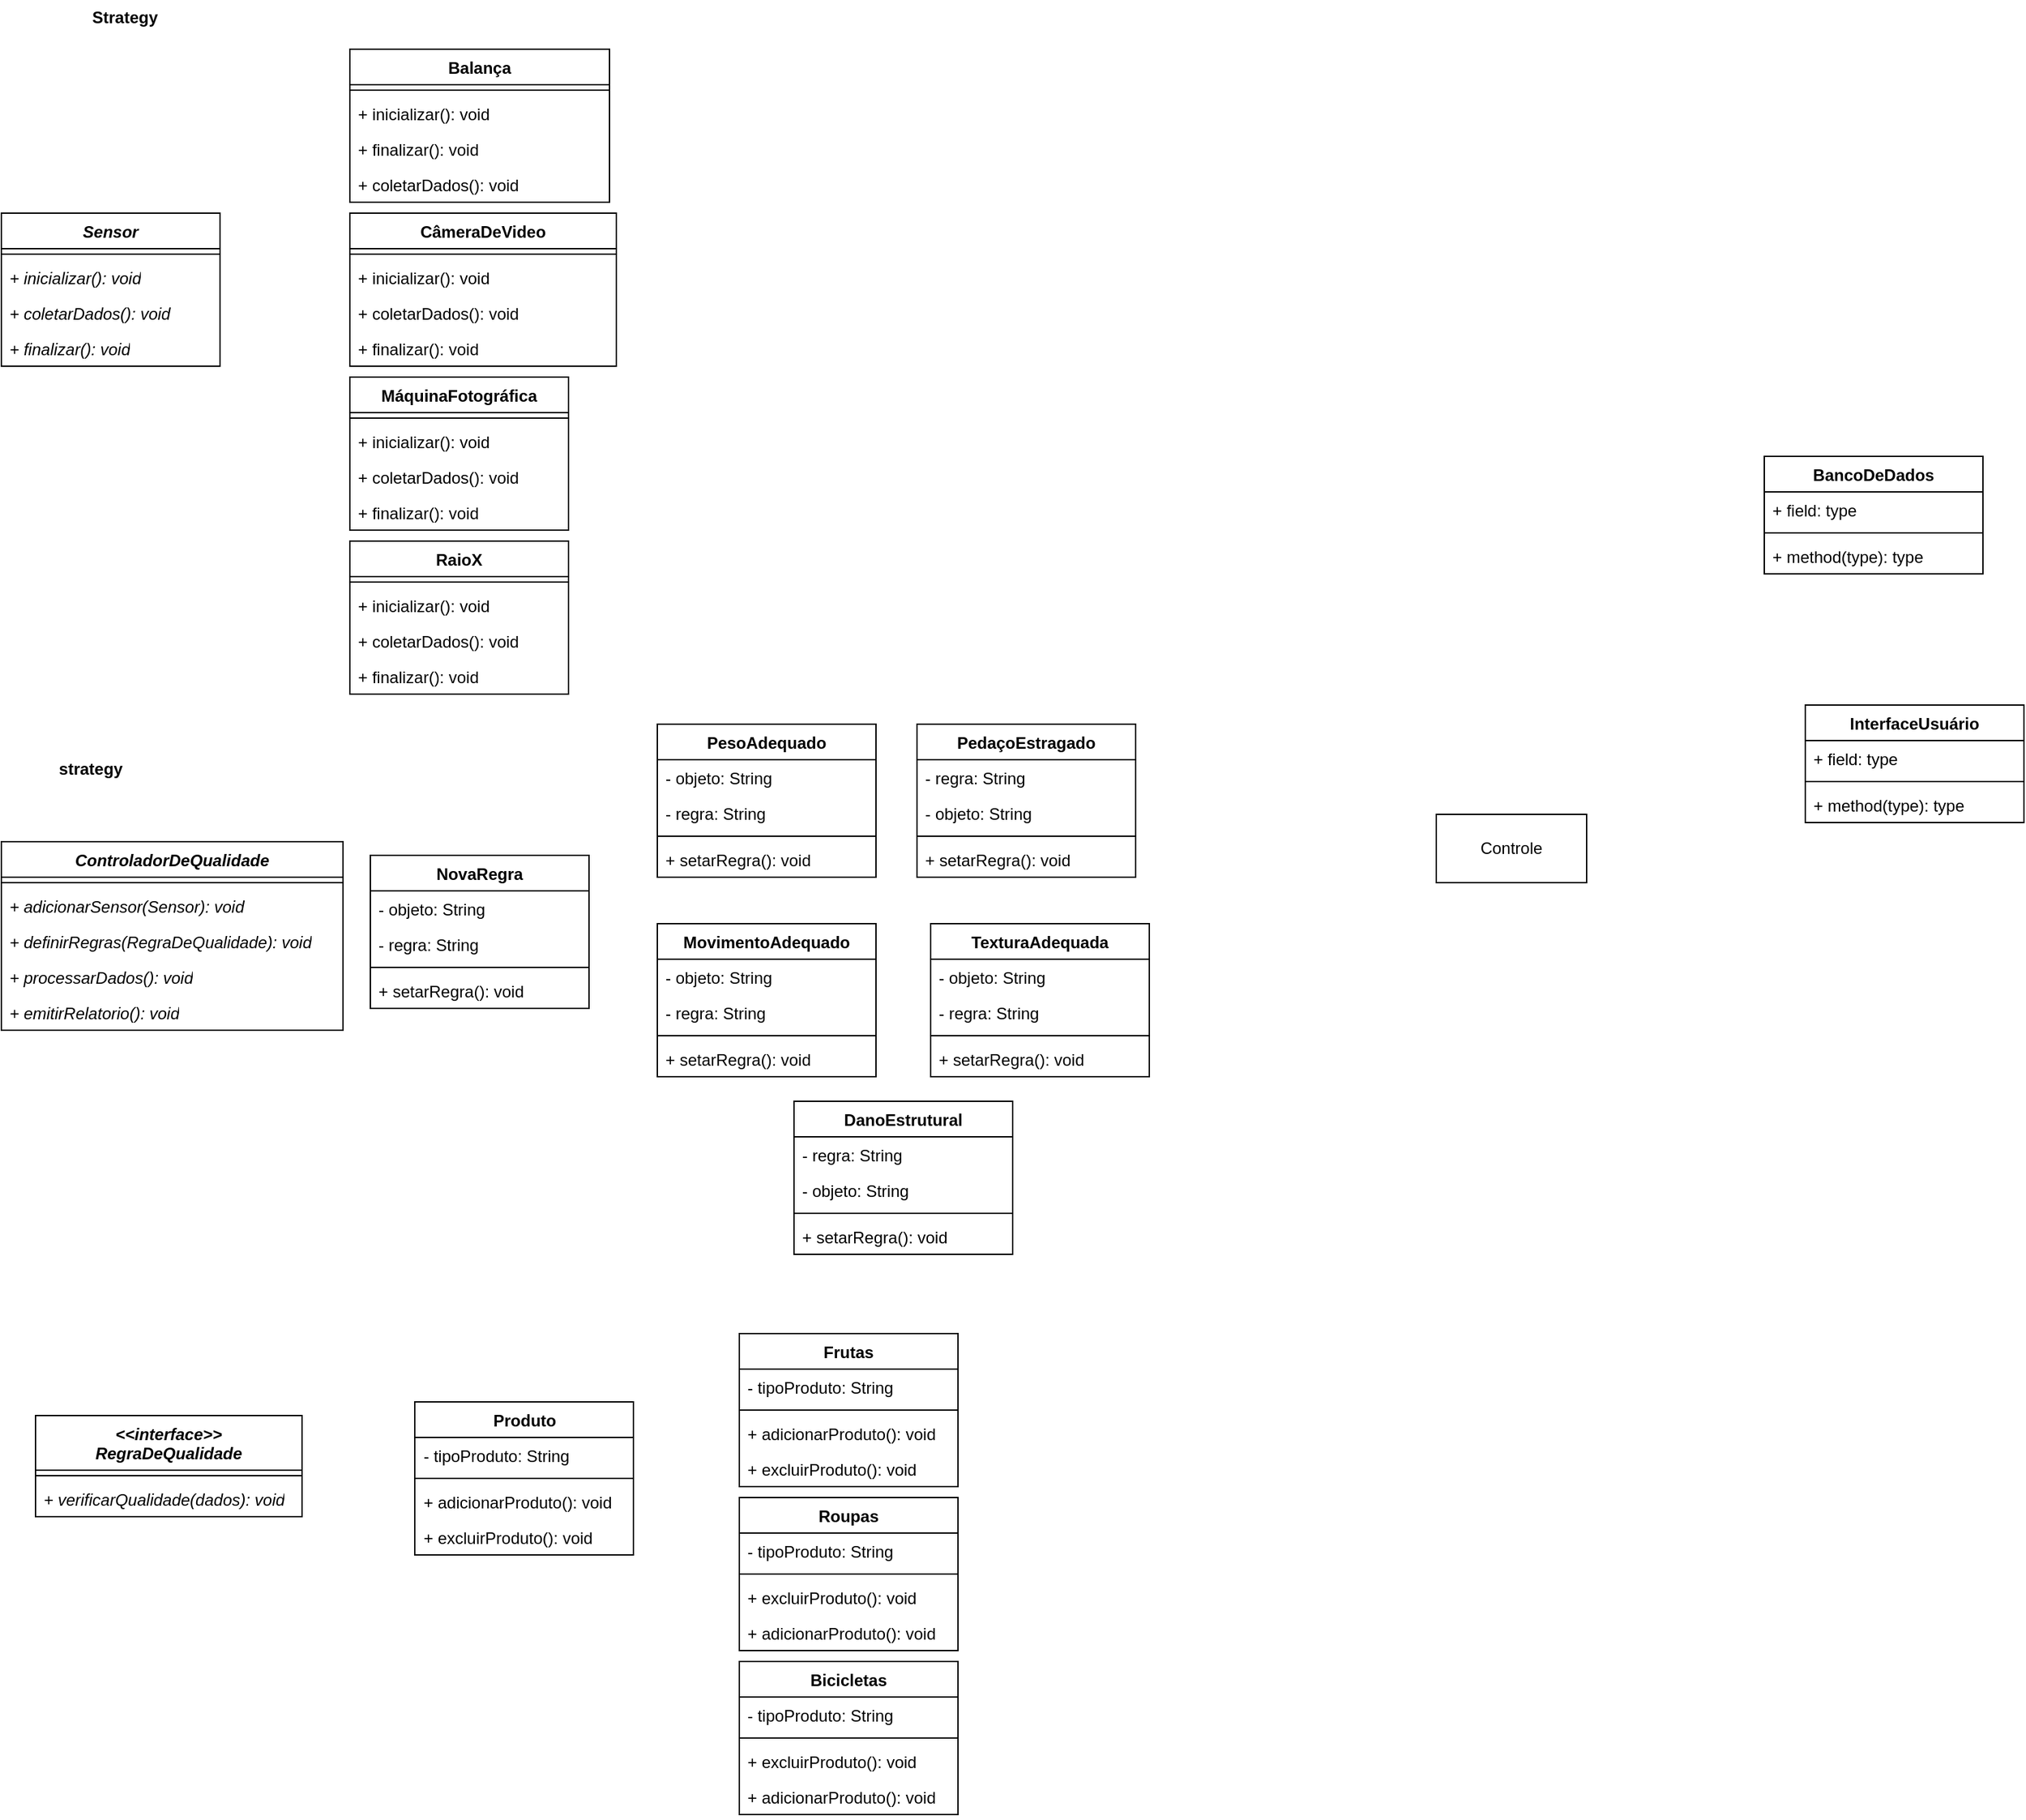 <mxfile version="22.1.9" type="github">
  <diagram name="Page-1" id="GB_4OeYxDUM6NTlbFD8Y">
    <mxGraphModel dx="593" dy="1742" grid="1" gridSize="10" guides="1" tooltips="1" connect="1" arrows="1" fold="1" page="1" pageScale="1" pageWidth="850" pageHeight="1100" math="0" shadow="0">
      <root>
        <mxCell id="0" />
        <mxCell id="1" parent="0" />
        <mxCell id="6We_kyT9qWEWSvFF-9-q-4" value="Balança" style="swimlane;fontStyle=1;align=center;verticalAlign=top;childLayout=stackLayout;horizontal=1;startSize=26;horizontalStack=0;resizeParent=1;resizeParentMax=0;resizeLast=0;collapsible=1;marginBottom=0;whiteSpace=wrap;html=1;" parent="1" vertex="1">
          <mxGeometry x="285" y="10" width="190" height="112" as="geometry" />
        </mxCell>
        <mxCell id="6We_kyT9qWEWSvFF-9-q-6" value="" style="line;strokeWidth=1;fillColor=none;align=left;verticalAlign=middle;spacingTop=-1;spacingLeft=3;spacingRight=3;rotatable=0;labelPosition=right;points=[];portConstraint=eastwest;strokeColor=inherit;" parent="6We_kyT9qWEWSvFF-9-q-4" vertex="1">
          <mxGeometry y="26" width="190" height="8" as="geometry" />
        </mxCell>
        <mxCell id="q4IPxEvm5e1y_BdzbNts-47" value="&lt;span style=&quot;font-style: normal;&quot;&gt;+ inicializar(): void&lt;/span&gt;" style="text;strokeColor=none;fillColor=none;align=left;verticalAlign=top;spacingLeft=4;spacingRight=4;overflow=hidden;rotatable=0;points=[[0,0.5],[1,0.5]];portConstraint=eastwest;whiteSpace=wrap;html=1;fontStyle=2" vertex="1" parent="6We_kyT9qWEWSvFF-9-q-4">
          <mxGeometry y="34" width="190" height="26" as="geometry" />
        </mxCell>
        <mxCell id="q4IPxEvm5e1y_BdzbNts-49" value="&lt;span style=&quot;font-style: normal;&quot;&gt;+ finalizar(): void&lt;/span&gt;" style="text;strokeColor=none;fillColor=none;align=left;verticalAlign=top;spacingLeft=4;spacingRight=4;overflow=hidden;rotatable=0;points=[[0,0.5],[1,0.5]];portConstraint=eastwest;whiteSpace=wrap;html=1;fontStyle=2" vertex="1" parent="6We_kyT9qWEWSvFF-9-q-4">
          <mxGeometry y="60" width="190" height="26" as="geometry" />
        </mxCell>
        <mxCell id="q4IPxEvm5e1y_BdzbNts-48" value="&lt;span style=&quot;font-style: normal;&quot;&gt;+ coletarDados(): void&lt;/span&gt;" style="text;strokeColor=none;fillColor=none;align=left;verticalAlign=top;spacingLeft=4;spacingRight=4;overflow=hidden;rotatable=0;points=[[0,0.5],[1,0.5]];portConstraint=eastwest;whiteSpace=wrap;html=1;fontStyle=2" vertex="1" parent="6We_kyT9qWEWSvFF-9-q-4">
          <mxGeometry y="86" width="190" height="26" as="geometry" />
        </mxCell>
        <mxCell id="6We_kyT9qWEWSvFF-9-q-8" value="CâmeraDeVideo" style="swimlane;fontStyle=1;align=center;verticalAlign=top;childLayout=stackLayout;horizontal=1;startSize=26;horizontalStack=0;resizeParent=1;resizeParentMax=0;resizeLast=0;collapsible=1;marginBottom=0;whiteSpace=wrap;html=1;" parent="1" vertex="1">
          <mxGeometry x="285" y="130" width="195" height="112" as="geometry" />
        </mxCell>
        <mxCell id="6We_kyT9qWEWSvFF-9-q-10" value="" style="line;strokeWidth=1;fillColor=none;align=left;verticalAlign=middle;spacingTop=-1;spacingLeft=3;spacingRight=3;rotatable=0;labelPosition=right;points=[];portConstraint=eastwest;strokeColor=inherit;" parent="6We_kyT9qWEWSvFF-9-q-8" vertex="1">
          <mxGeometry y="26" width="195" height="8" as="geometry" />
        </mxCell>
        <mxCell id="q4IPxEvm5e1y_BdzbNts-50" value="&lt;span style=&quot;font-style: normal;&quot;&gt;+ inicializar(): void&lt;/span&gt;" style="text;strokeColor=none;fillColor=none;align=left;verticalAlign=top;spacingLeft=4;spacingRight=4;overflow=hidden;rotatable=0;points=[[0,0.5],[1,0.5]];portConstraint=eastwest;whiteSpace=wrap;html=1;fontStyle=2" vertex="1" parent="6We_kyT9qWEWSvFF-9-q-8">
          <mxGeometry y="34" width="195" height="26" as="geometry" />
        </mxCell>
        <mxCell id="q4IPxEvm5e1y_BdzbNts-52" value="&lt;span style=&quot;font-style: normal;&quot;&gt;+ coletarDados(): void&lt;/span&gt;" style="text;strokeColor=none;fillColor=none;align=left;verticalAlign=top;spacingLeft=4;spacingRight=4;overflow=hidden;rotatable=0;points=[[0,0.5],[1,0.5]];portConstraint=eastwest;whiteSpace=wrap;html=1;fontStyle=2" vertex="1" parent="6We_kyT9qWEWSvFF-9-q-8">
          <mxGeometry y="60" width="195" height="26" as="geometry" />
        </mxCell>
        <mxCell id="q4IPxEvm5e1y_BdzbNts-51" value="&lt;span style=&quot;font-style: normal;&quot;&gt;+ finalizar(): void&lt;/span&gt;" style="text;strokeColor=none;fillColor=none;align=left;verticalAlign=top;spacingLeft=4;spacingRight=4;overflow=hidden;rotatable=0;points=[[0,0.5],[1,0.5]];portConstraint=eastwest;whiteSpace=wrap;html=1;fontStyle=2" vertex="1" parent="6We_kyT9qWEWSvFF-9-q-8">
          <mxGeometry y="86" width="195" height="26" as="geometry" />
        </mxCell>
        <mxCell id="6We_kyT9qWEWSvFF-9-q-12" value="MáquinaFotográfica" style="swimlane;fontStyle=1;align=center;verticalAlign=top;childLayout=stackLayout;horizontal=1;startSize=26;horizontalStack=0;resizeParent=1;resizeParentMax=0;resizeLast=0;collapsible=1;marginBottom=0;whiteSpace=wrap;html=1;" parent="1" vertex="1">
          <mxGeometry x="285" y="250" width="160" height="112" as="geometry" />
        </mxCell>
        <mxCell id="6We_kyT9qWEWSvFF-9-q-14" value="" style="line;strokeWidth=1;fillColor=none;align=left;verticalAlign=middle;spacingTop=-1;spacingLeft=3;spacingRight=3;rotatable=0;labelPosition=right;points=[];portConstraint=eastwest;strokeColor=inherit;" parent="6We_kyT9qWEWSvFF-9-q-12" vertex="1">
          <mxGeometry y="26" width="160" height="8" as="geometry" />
        </mxCell>
        <mxCell id="q4IPxEvm5e1y_BdzbNts-53" value="&lt;span style=&quot;font-style: normal;&quot;&gt;+ inicializar(): void&lt;/span&gt;" style="text;strokeColor=none;fillColor=none;align=left;verticalAlign=top;spacingLeft=4;spacingRight=4;overflow=hidden;rotatable=0;points=[[0,0.5],[1,0.5]];portConstraint=eastwest;whiteSpace=wrap;html=1;fontStyle=2" vertex="1" parent="6We_kyT9qWEWSvFF-9-q-12">
          <mxGeometry y="34" width="160" height="26" as="geometry" />
        </mxCell>
        <mxCell id="q4IPxEvm5e1y_BdzbNts-55" value="&lt;span style=&quot;font-style: normal;&quot;&gt;+ coletarDados(): void&lt;/span&gt;" style="text;strokeColor=none;fillColor=none;align=left;verticalAlign=top;spacingLeft=4;spacingRight=4;overflow=hidden;rotatable=0;points=[[0,0.5],[1,0.5]];portConstraint=eastwest;whiteSpace=wrap;html=1;fontStyle=2" vertex="1" parent="6We_kyT9qWEWSvFF-9-q-12">
          <mxGeometry y="60" width="160" height="26" as="geometry" />
        </mxCell>
        <mxCell id="q4IPxEvm5e1y_BdzbNts-54" value="&lt;span style=&quot;font-style: normal;&quot;&gt;+ finalizar(): void&lt;/span&gt;" style="text;strokeColor=none;fillColor=none;align=left;verticalAlign=top;spacingLeft=4;spacingRight=4;overflow=hidden;rotatable=0;points=[[0,0.5],[1,0.5]];portConstraint=eastwest;whiteSpace=wrap;html=1;fontStyle=2" vertex="1" parent="6We_kyT9qWEWSvFF-9-q-12">
          <mxGeometry y="86" width="160" height="26" as="geometry" />
        </mxCell>
        <mxCell id="6We_kyT9qWEWSvFF-9-q-16" value="RaioX" style="swimlane;fontStyle=1;align=center;verticalAlign=top;childLayout=stackLayout;horizontal=1;startSize=26;horizontalStack=0;resizeParent=1;resizeParentMax=0;resizeLast=0;collapsible=1;marginBottom=0;whiteSpace=wrap;html=1;" parent="1" vertex="1">
          <mxGeometry x="285" y="370" width="160" height="112" as="geometry" />
        </mxCell>
        <mxCell id="6We_kyT9qWEWSvFF-9-q-18" value="" style="line;strokeWidth=1;fillColor=none;align=left;verticalAlign=middle;spacingTop=-1;spacingLeft=3;spacingRight=3;rotatable=0;labelPosition=right;points=[];portConstraint=eastwest;strokeColor=inherit;" parent="6We_kyT9qWEWSvFF-9-q-16" vertex="1">
          <mxGeometry y="26" width="160" height="8" as="geometry" />
        </mxCell>
        <mxCell id="q4IPxEvm5e1y_BdzbNts-59" value="&lt;span style=&quot;font-style: normal;&quot;&gt;+ inicializar(): void&lt;/span&gt;" style="text;strokeColor=none;fillColor=none;align=left;verticalAlign=top;spacingLeft=4;spacingRight=4;overflow=hidden;rotatable=0;points=[[0,0.5],[1,0.5]];portConstraint=eastwest;whiteSpace=wrap;html=1;fontStyle=2" vertex="1" parent="6We_kyT9qWEWSvFF-9-q-16">
          <mxGeometry y="34" width="160" height="26" as="geometry" />
        </mxCell>
        <mxCell id="q4IPxEvm5e1y_BdzbNts-61" value="&lt;span style=&quot;font-style: normal;&quot;&gt;+ coletarDados(): void&lt;/span&gt;" style="text;strokeColor=none;fillColor=none;align=left;verticalAlign=top;spacingLeft=4;spacingRight=4;overflow=hidden;rotatable=0;points=[[0,0.5],[1,0.5]];portConstraint=eastwest;whiteSpace=wrap;html=1;fontStyle=2" vertex="1" parent="6We_kyT9qWEWSvFF-9-q-16">
          <mxGeometry y="60" width="160" height="26" as="geometry" />
        </mxCell>
        <mxCell id="q4IPxEvm5e1y_BdzbNts-60" value="&lt;span style=&quot;font-style: normal;&quot;&gt;+ finalizar(): void&lt;/span&gt;" style="text;strokeColor=none;fillColor=none;align=left;verticalAlign=top;spacingLeft=4;spacingRight=4;overflow=hidden;rotatable=0;points=[[0,0.5],[1,0.5]];portConstraint=eastwest;whiteSpace=wrap;html=1;fontStyle=2" vertex="1" parent="6We_kyT9qWEWSvFF-9-q-16">
          <mxGeometry y="86" width="160" height="26" as="geometry" />
        </mxCell>
        <mxCell id="6We_kyT9qWEWSvFF-9-q-20" value="Frutas" style="swimlane;fontStyle=1;align=center;verticalAlign=top;childLayout=stackLayout;horizontal=1;startSize=26;horizontalStack=0;resizeParent=1;resizeParentMax=0;resizeLast=0;collapsible=1;marginBottom=0;whiteSpace=wrap;html=1;" parent="1" vertex="1">
          <mxGeometry x="570" y="950" width="160" height="112" as="geometry" />
        </mxCell>
        <mxCell id="q4IPxEvm5e1y_BdzbNts-28" value="- tipoProduto: String" style="text;strokeColor=none;fillColor=none;align=left;verticalAlign=top;spacingLeft=4;spacingRight=4;overflow=hidden;rotatable=0;points=[[0,0.5],[1,0.5]];portConstraint=eastwest;whiteSpace=wrap;html=1;" vertex="1" parent="6We_kyT9qWEWSvFF-9-q-20">
          <mxGeometry y="26" width="160" height="26" as="geometry" />
        </mxCell>
        <mxCell id="6We_kyT9qWEWSvFF-9-q-22" value="" style="line;strokeWidth=1;fillColor=none;align=left;verticalAlign=middle;spacingTop=-1;spacingLeft=3;spacingRight=3;rotatable=0;labelPosition=right;points=[];portConstraint=eastwest;strokeColor=inherit;" parent="6We_kyT9qWEWSvFF-9-q-20" vertex="1">
          <mxGeometry y="52" width="160" height="8" as="geometry" />
        </mxCell>
        <mxCell id="q4IPxEvm5e1y_BdzbNts-31" value="+ adicionarProduto(): void" style="text;strokeColor=none;fillColor=none;align=left;verticalAlign=top;spacingLeft=4;spacingRight=4;overflow=hidden;rotatable=0;points=[[0,0.5],[1,0.5]];portConstraint=eastwest;whiteSpace=wrap;html=1;" vertex="1" parent="6We_kyT9qWEWSvFF-9-q-20">
          <mxGeometry y="60" width="160" height="26" as="geometry" />
        </mxCell>
        <mxCell id="q4IPxEvm5e1y_BdzbNts-32" value="+ excluirProduto(): void" style="text;strokeColor=none;fillColor=none;align=left;verticalAlign=top;spacingLeft=4;spacingRight=4;overflow=hidden;rotatable=0;points=[[0,0.5],[1,0.5]];portConstraint=eastwest;whiteSpace=wrap;html=1;" vertex="1" parent="6We_kyT9qWEWSvFF-9-q-20">
          <mxGeometry y="86" width="160" height="26" as="geometry" />
        </mxCell>
        <mxCell id="6We_kyT9qWEWSvFF-9-q-24" value="Roupas" style="swimlane;fontStyle=1;align=center;verticalAlign=top;childLayout=stackLayout;horizontal=1;startSize=26;horizontalStack=0;resizeParent=1;resizeParentMax=0;resizeLast=0;collapsible=1;marginBottom=0;whiteSpace=wrap;html=1;" parent="1" vertex="1">
          <mxGeometry x="570" y="1070" width="160" height="112" as="geometry" />
        </mxCell>
        <mxCell id="q4IPxEvm5e1y_BdzbNts-29" value="- tipoProduto: String" style="text;strokeColor=none;fillColor=none;align=left;verticalAlign=top;spacingLeft=4;spacingRight=4;overflow=hidden;rotatable=0;points=[[0,0.5],[1,0.5]];portConstraint=eastwest;whiteSpace=wrap;html=1;" vertex="1" parent="6We_kyT9qWEWSvFF-9-q-24">
          <mxGeometry y="26" width="160" height="26" as="geometry" />
        </mxCell>
        <mxCell id="6We_kyT9qWEWSvFF-9-q-26" value="" style="line;strokeWidth=1;fillColor=none;align=left;verticalAlign=middle;spacingTop=-1;spacingLeft=3;spacingRight=3;rotatable=0;labelPosition=right;points=[];portConstraint=eastwest;strokeColor=inherit;" parent="6We_kyT9qWEWSvFF-9-q-24" vertex="1">
          <mxGeometry y="52" width="160" height="8" as="geometry" />
        </mxCell>
        <mxCell id="q4IPxEvm5e1y_BdzbNts-34" value="+ excluirProduto(): void" style="text;strokeColor=none;fillColor=none;align=left;verticalAlign=top;spacingLeft=4;spacingRight=4;overflow=hidden;rotatable=0;points=[[0,0.5],[1,0.5]];portConstraint=eastwest;whiteSpace=wrap;html=1;" vertex="1" parent="6We_kyT9qWEWSvFF-9-q-24">
          <mxGeometry y="60" width="160" height="26" as="geometry" />
        </mxCell>
        <mxCell id="q4IPxEvm5e1y_BdzbNts-33" value="+ adicionarProduto(): void" style="text;strokeColor=none;fillColor=none;align=left;verticalAlign=top;spacingLeft=4;spacingRight=4;overflow=hidden;rotatable=0;points=[[0,0.5],[1,0.5]];portConstraint=eastwest;whiteSpace=wrap;html=1;" vertex="1" parent="6We_kyT9qWEWSvFF-9-q-24">
          <mxGeometry y="86" width="160" height="26" as="geometry" />
        </mxCell>
        <mxCell id="6We_kyT9qWEWSvFF-9-q-28" value="Bicicletas" style="swimlane;fontStyle=1;align=center;verticalAlign=top;childLayout=stackLayout;horizontal=1;startSize=26;horizontalStack=0;resizeParent=1;resizeParentMax=0;resizeLast=0;collapsible=1;marginBottom=0;whiteSpace=wrap;html=1;" parent="1" vertex="1">
          <mxGeometry x="570" y="1190" width="160" height="112" as="geometry" />
        </mxCell>
        <mxCell id="q4IPxEvm5e1y_BdzbNts-30" value="- tipoProduto: String" style="text;strokeColor=none;fillColor=none;align=left;verticalAlign=top;spacingLeft=4;spacingRight=4;overflow=hidden;rotatable=0;points=[[0,0.5],[1,0.5]];portConstraint=eastwest;whiteSpace=wrap;html=1;" vertex="1" parent="6We_kyT9qWEWSvFF-9-q-28">
          <mxGeometry y="26" width="160" height="26" as="geometry" />
        </mxCell>
        <mxCell id="6We_kyT9qWEWSvFF-9-q-30" value="" style="line;strokeWidth=1;fillColor=none;align=left;verticalAlign=middle;spacingTop=-1;spacingLeft=3;spacingRight=3;rotatable=0;labelPosition=right;points=[];portConstraint=eastwest;strokeColor=inherit;" parent="6We_kyT9qWEWSvFF-9-q-28" vertex="1">
          <mxGeometry y="52" width="160" height="8" as="geometry" />
        </mxCell>
        <mxCell id="q4IPxEvm5e1y_BdzbNts-36" value="+ excluirProduto(): void" style="text;strokeColor=none;fillColor=none;align=left;verticalAlign=top;spacingLeft=4;spacingRight=4;overflow=hidden;rotatable=0;points=[[0,0.5],[1,0.5]];portConstraint=eastwest;whiteSpace=wrap;html=1;" vertex="1" parent="6We_kyT9qWEWSvFF-9-q-28">
          <mxGeometry y="60" width="160" height="26" as="geometry" />
        </mxCell>
        <mxCell id="q4IPxEvm5e1y_BdzbNts-35" value="+ adicionarProduto(): void" style="text;strokeColor=none;fillColor=none;align=left;verticalAlign=top;spacingLeft=4;spacingRight=4;overflow=hidden;rotatable=0;points=[[0,0.5],[1,0.5]];portConstraint=eastwest;whiteSpace=wrap;html=1;" vertex="1" parent="6We_kyT9qWEWSvFF-9-q-28">
          <mxGeometry y="86" width="160" height="26" as="geometry" />
        </mxCell>
        <mxCell id="6We_kyT9qWEWSvFF-9-q-32" value="Controle" style="html=1;whiteSpace=wrap;" parent="1" vertex="1">
          <mxGeometry x="1080" y="570" width="110" height="50" as="geometry" />
        </mxCell>
        <mxCell id="6We_kyT9qWEWSvFF-9-q-33" value="PesoAdequado" style="swimlane;fontStyle=1;align=center;verticalAlign=top;childLayout=stackLayout;horizontal=1;startSize=26;horizontalStack=0;resizeParent=1;resizeParentMax=0;resizeLast=0;collapsible=1;marginBottom=0;whiteSpace=wrap;html=1;" parent="1" vertex="1">
          <mxGeometry x="510" y="504" width="160" height="112" as="geometry" />
        </mxCell>
        <mxCell id="q4IPxEvm5e1y_BdzbNts-14" value="- objeto: String" style="text;strokeColor=none;fillColor=none;align=left;verticalAlign=top;spacingLeft=4;spacingRight=4;overflow=hidden;rotatable=0;points=[[0,0.5],[1,0.5]];portConstraint=eastwest;whiteSpace=wrap;html=1;" vertex="1" parent="6We_kyT9qWEWSvFF-9-q-33">
          <mxGeometry y="26" width="160" height="26" as="geometry" />
        </mxCell>
        <mxCell id="q4IPxEvm5e1y_BdzbNts-15" value="- regra: String" style="text;strokeColor=none;fillColor=none;align=left;verticalAlign=top;spacingLeft=4;spacingRight=4;overflow=hidden;rotatable=0;points=[[0,0.5],[1,0.5]];portConstraint=eastwest;whiteSpace=wrap;html=1;" vertex="1" parent="6We_kyT9qWEWSvFF-9-q-33">
          <mxGeometry y="52" width="160" height="26" as="geometry" />
        </mxCell>
        <mxCell id="6We_kyT9qWEWSvFF-9-q-35" value="" style="line;strokeWidth=1;fillColor=none;align=left;verticalAlign=middle;spacingTop=-1;spacingLeft=3;spacingRight=3;rotatable=0;labelPosition=right;points=[];portConstraint=eastwest;strokeColor=inherit;" parent="6We_kyT9qWEWSvFF-9-q-33" vertex="1">
          <mxGeometry y="78" width="160" height="8" as="geometry" />
        </mxCell>
        <mxCell id="6We_kyT9qWEWSvFF-9-q-36" value="+ setarRegra(): void" style="text;strokeColor=none;fillColor=none;align=left;verticalAlign=top;spacingLeft=4;spacingRight=4;overflow=hidden;rotatable=0;points=[[0,0.5],[1,0.5]];portConstraint=eastwest;whiteSpace=wrap;html=1;" parent="6We_kyT9qWEWSvFF-9-q-33" vertex="1">
          <mxGeometry y="86" width="160" height="26" as="geometry" />
        </mxCell>
        <mxCell id="6We_kyT9qWEWSvFF-9-q-37" value="NovaRegra" style="swimlane;fontStyle=1;align=center;verticalAlign=top;childLayout=stackLayout;horizontal=1;startSize=26;horizontalStack=0;resizeParent=1;resizeParentMax=0;resizeLast=0;collapsible=1;marginBottom=0;whiteSpace=wrap;html=1;" parent="1" vertex="1">
          <mxGeometry x="300" y="600" width="160" height="112" as="geometry" />
        </mxCell>
        <mxCell id="6We_kyT9qWEWSvFF-9-q-38" value="- objeto: String" style="text;strokeColor=none;fillColor=none;align=left;verticalAlign=top;spacingLeft=4;spacingRight=4;overflow=hidden;rotatable=0;points=[[0,0.5],[1,0.5]];portConstraint=eastwest;whiteSpace=wrap;html=1;" parent="6We_kyT9qWEWSvFF-9-q-37" vertex="1">
          <mxGeometry y="26" width="160" height="26" as="geometry" />
        </mxCell>
        <mxCell id="q4IPxEvm5e1y_BdzbNts-12" value="- regra: String" style="text;strokeColor=none;fillColor=none;align=left;verticalAlign=top;spacingLeft=4;spacingRight=4;overflow=hidden;rotatable=0;points=[[0,0.5],[1,0.5]];portConstraint=eastwest;whiteSpace=wrap;html=1;" vertex="1" parent="6We_kyT9qWEWSvFF-9-q-37">
          <mxGeometry y="52" width="160" height="26" as="geometry" />
        </mxCell>
        <mxCell id="6We_kyT9qWEWSvFF-9-q-39" value="" style="line;strokeWidth=1;fillColor=none;align=left;verticalAlign=middle;spacingTop=-1;spacingLeft=3;spacingRight=3;rotatable=0;labelPosition=right;points=[];portConstraint=eastwest;strokeColor=inherit;" parent="6We_kyT9qWEWSvFF-9-q-37" vertex="1">
          <mxGeometry y="78" width="160" height="8" as="geometry" />
        </mxCell>
        <mxCell id="6We_kyT9qWEWSvFF-9-q-40" value="+ setarRegra(): void" style="text;strokeColor=none;fillColor=none;align=left;verticalAlign=top;spacingLeft=4;spacingRight=4;overflow=hidden;rotatable=0;points=[[0,0.5],[1,0.5]];portConstraint=eastwest;whiteSpace=wrap;html=1;" parent="6We_kyT9qWEWSvFF-9-q-37" vertex="1">
          <mxGeometry y="86" width="160" height="26" as="geometry" />
        </mxCell>
        <mxCell id="6We_kyT9qWEWSvFF-9-q-41" value="MovimentoAdequado" style="swimlane;fontStyle=1;align=center;verticalAlign=top;childLayout=stackLayout;horizontal=1;startSize=26;horizontalStack=0;resizeParent=1;resizeParentMax=0;resizeLast=0;collapsible=1;marginBottom=0;whiteSpace=wrap;html=1;" parent="1" vertex="1">
          <mxGeometry x="510" y="650" width="160" height="112" as="geometry" />
        </mxCell>
        <mxCell id="q4IPxEvm5e1y_BdzbNts-16" value="- objeto: String" style="text;strokeColor=none;fillColor=none;align=left;verticalAlign=top;spacingLeft=4;spacingRight=4;overflow=hidden;rotatable=0;points=[[0,0.5],[1,0.5]];portConstraint=eastwest;whiteSpace=wrap;html=1;" vertex="1" parent="6We_kyT9qWEWSvFF-9-q-41">
          <mxGeometry y="26" width="160" height="26" as="geometry" />
        </mxCell>
        <mxCell id="q4IPxEvm5e1y_BdzbNts-17" value="- regra: String" style="text;strokeColor=none;fillColor=none;align=left;verticalAlign=top;spacingLeft=4;spacingRight=4;overflow=hidden;rotatable=0;points=[[0,0.5],[1,0.5]];portConstraint=eastwest;whiteSpace=wrap;html=1;" vertex="1" parent="6We_kyT9qWEWSvFF-9-q-41">
          <mxGeometry y="52" width="160" height="26" as="geometry" />
        </mxCell>
        <mxCell id="6We_kyT9qWEWSvFF-9-q-43" value="" style="line;strokeWidth=1;fillColor=none;align=left;verticalAlign=middle;spacingTop=-1;spacingLeft=3;spacingRight=3;rotatable=0;labelPosition=right;points=[];portConstraint=eastwest;strokeColor=inherit;" parent="6We_kyT9qWEWSvFF-9-q-41" vertex="1">
          <mxGeometry y="78" width="160" height="8" as="geometry" />
        </mxCell>
        <mxCell id="q4IPxEvm5e1y_BdzbNts-18" value="+ setarRegra(): void" style="text;strokeColor=none;fillColor=none;align=left;verticalAlign=top;spacingLeft=4;spacingRight=4;overflow=hidden;rotatable=0;points=[[0,0.5],[1,0.5]];portConstraint=eastwest;whiteSpace=wrap;html=1;" vertex="1" parent="6We_kyT9qWEWSvFF-9-q-41">
          <mxGeometry y="86" width="160" height="26" as="geometry" />
        </mxCell>
        <mxCell id="6We_kyT9qWEWSvFF-9-q-45" value="TexturaAdequada" style="swimlane;fontStyle=1;align=center;verticalAlign=top;childLayout=stackLayout;horizontal=1;startSize=26;horizontalStack=0;resizeParent=1;resizeParentMax=0;resizeLast=0;collapsible=1;marginBottom=0;whiteSpace=wrap;html=1;" parent="1" vertex="1">
          <mxGeometry x="710" y="650" width="160" height="112" as="geometry" />
        </mxCell>
        <mxCell id="q4IPxEvm5e1y_BdzbNts-24" value="- objeto: String" style="text;strokeColor=none;fillColor=none;align=left;verticalAlign=top;spacingLeft=4;spacingRight=4;overflow=hidden;rotatable=0;points=[[0,0.5],[1,0.5]];portConstraint=eastwest;whiteSpace=wrap;html=1;" vertex="1" parent="6We_kyT9qWEWSvFF-9-q-45">
          <mxGeometry y="26" width="160" height="26" as="geometry" />
        </mxCell>
        <mxCell id="q4IPxEvm5e1y_BdzbNts-25" value="- regra: String" style="text;strokeColor=none;fillColor=none;align=left;verticalAlign=top;spacingLeft=4;spacingRight=4;overflow=hidden;rotatable=0;points=[[0,0.5],[1,0.5]];portConstraint=eastwest;whiteSpace=wrap;html=1;" vertex="1" parent="6We_kyT9qWEWSvFF-9-q-45">
          <mxGeometry y="52" width="160" height="26" as="geometry" />
        </mxCell>
        <mxCell id="6We_kyT9qWEWSvFF-9-q-47" value="" style="line;strokeWidth=1;fillColor=none;align=left;verticalAlign=middle;spacingTop=-1;spacingLeft=3;spacingRight=3;rotatable=0;labelPosition=right;points=[];portConstraint=eastwest;strokeColor=inherit;" parent="6We_kyT9qWEWSvFF-9-q-45" vertex="1">
          <mxGeometry y="78" width="160" height="8" as="geometry" />
        </mxCell>
        <mxCell id="q4IPxEvm5e1y_BdzbNts-20" value="+ setarRegra(): void" style="text;strokeColor=none;fillColor=none;align=left;verticalAlign=top;spacingLeft=4;spacingRight=4;overflow=hidden;rotatable=0;points=[[0,0.5],[1,0.5]];portConstraint=eastwest;whiteSpace=wrap;html=1;" vertex="1" parent="6We_kyT9qWEWSvFF-9-q-45">
          <mxGeometry y="86" width="160" height="26" as="geometry" />
        </mxCell>
        <mxCell id="6We_kyT9qWEWSvFF-9-q-49" value="PedaçoEstragado" style="swimlane;fontStyle=1;align=center;verticalAlign=top;childLayout=stackLayout;horizontal=1;startSize=26;horizontalStack=0;resizeParent=1;resizeParentMax=0;resizeLast=0;collapsible=1;marginBottom=0;whiteSpace=wrap;html=1;" parent="1" vertex="1">
          <mxGeometry x="700" y="504" width="160" height="112" as="geometry" />
        </mxCell>
        <mxCell id="q4IPxEvm5e1y_BdzbNts-23" value="- regra: String" style="text;strokeColor=none;fillColor=none;align=left;verticalAlign=top;spacingLeft=4;spacingRight=4;overflow=hidden;rotatable=0;points=[[0,0.5],[1,0.5]];portConstraint=eastwest;whiteSpace=wrap;html=1;" vertex="1" parent="6We_kyT9qWEWSvFF-9-q-49">
          <mxGeometry y="26" width="160" height="26" as="geometry" />
        </mxCell>
        <mxCell id="q4IPxEvm5e1y_BdzbNts-22" value="- objeto: String" style="text;strokeColor=none;fillColor=none;align=left;verticalAlign=top;spacingLeft=4;spacingRight=4;overflow=hidden;rotatable=0;points=[[0,0.5],[1,0.5]];portConstraint=eastwest;whiteSpace=wrap;html=1;" vertex="1" parent="6We_kyT9qWEWSvFF-9-q-49">
          <mxGeometry y="52" width="160" height="26" as="geometry" />
        </mxCell>
        <mxCell id="6We_kyT9qWEWSvFF-9-q-51" value="" style="line;strokeWidth=1;fillColor=none;align=left;verticalAlign=middle;spacingTop=-1;spacingLeft=3;spacingRight=3;rotatable=0;labelPosition=right;points=[];portConstraint=eastwest;strokeColor=inherit;" parent="6We_kyT9qWEWSvFF-9-q-49" vertex="1">
          <mxGeometry y="78" width="160" height="8" as="geometry" />
        </mxCell>
        <mxCell id="q4IPxEvm5e1y_BdzbNts-19" value="+ setarRegra(): void" style="text;strokeColor=none;fillColor=none;align=left;verticalAlign=top;spacingLeft=4;spacingRight=4;overflow=hidden;rotatable=0;points=[[0,0.5],[1,0.5]];portConstraint=eastwest;whiteSpace=wrap;html=1;" vertex="1" parent="6We_kyT9qWEWSvFF-9-q-49">
          <mxGeometry y="86" width="160" height="26" as="geometry" />
        </mxCell>
        <mxCell id="6We_kyT9qWEWSvFF-9-q-53" value="DanoEstrutural" style="swimlane;fontStyle=1;align=center;verticalAlign=top;childLayout=stackLayout;horizontal=1;startSize=26;horizontalStack=0;resizeParent=1;resizeParentMax=0;resizeLast=0;collapsible=1;marginBottom=0;whiteSpace=wrap;html=1;" parent="1" vertex="1">
          <mxGeometry x="610" y="780" width="160" height="112" as="geometry" />
        </mxCell>
        <mxCell id="q4IPxEvm5e1y_BdzbNts-27" value="- regra: String" style="text;strokeColor=none;fillColor=none;align=left;verticalAlign=top;spacingLeft=4;spacingRight=4;overflow=hidden;rotatable=0;points=[[0,0.5],[1,0.5]];portConstraint=eastwest;whiteSpace=wrap;html=1;" vertex="1" parent="6We_kyT9qWEWSvFF-9-q-53">
          <mxGeometry y="26" width="160" height="26" as="geometry" />
        </mxCell>
        <mxCell id="q4IPxEvm5e1y_BdzbNts-26" value="- objeto: String" style="text;strokeColor=none;fillColor=none;align=left;verticalAlign=top;spacingLeft=4;spacingRight=4;overflow=hidden;rotatable=0;points=[[0,0.5],[1,0.5]];portConstraint=eastwest;whiteSpace=wrap;html=1;" vertex="1" parent="6We_kyT9qWEWSvFF-9-q-53">
          <mxGeometry y="52" width="160" height="26" as="geometry" />
        </mxCell>
        <mxCell id="6We_kyT9qWEWSvFF-9-q-55" value="" style="line;strokeWidth=1;fillColor=none;align=left;verticalAlign=middle;spacingTop=-1;spacingLeft=3;spacingRight=3;rotatable=0;labelPosition=right;points=[];portConstraint=eastwest;strokeColor=inherit;" parent="6We_kyT9qWEWSvFF-9-q-53" vertex="1">
          <mxGeometry y="78" width="160" height="8" as="geometry" />
        </mxCell>
        <mxCell id="q4IPxEvm5e1y_BdzbNts-21" value="+ setarRegra(): void" style="text;strokeColor=none;fillColor=none;align=left;verticalAlign=top;spacingLeft=4;spacingRight=4;overflow=hidden;rotatable=0;points=[[0,0.5],[1,0.5]];portConstraint=eastwest;whiteSpace=wrap;html=1;" vertex="1" parent="6We_kyT9qWEWSvFF-9-q-53">
          <mxGeometry y="86" width="160" height="26" as="geometry" />
        </mxCell>
        <mxCell id="6We_kyT9qWEWSvFF-9-q-57" value="strategy" style="text;align=center;fontStyle=1;verticalAlign=middle;spacingLeft=3;spacingRight=3;strokeColor=none;rotatable=0;points=[[0,0.5],[1,0.5]];portConstraint=eastwest;html=1;" parent="1" vertex="1">
          <mxGeometry x="55" y="524" width="80" height="26" as="geometry" />
        </mxCell>
        <mxCell id="6We_kyT9qWEWSvFF-9-q-58" value="Strategy" style="text;align=center;fontStyle=1;verticalAlign=middle;spacingLeft=3;spacingRight=3;strokeColor=none;rotatable=0;points=[[0,0.5],[1,0.5]];portConstraint=eastwest;html=1;" parent="1" vertex="1">
          <mxGeometry x="80" y="-26" width="80" height="26" as="geometry" />
        </mxCell>
        <mxCell id="q4IPxEvm5e1y_BdzbNts-1" value="Produto" style="swimlane;fontStyle=1;align=center;verticalAlign=top;childLayout=stackLayout;horizontal=1;startSize=26;horizontalStack=0;resizeParent=1;resizeParentMax=0;resizeLast=0;collapsible=1;marginBottom=0;whiteSpace=wrap;html=1;" vertex="1" parent="1">
          <mxGeometry x="332.5" y="1000" width="160" height="112" as="geometry" />
        </mxCell>
        <mxCell id="q4IPxEvm5e1y_BdzbNts-2" value="- tipoProduto: String" style="text;strokeColor=none;fillColor=none;align=left;verticalAlign=top;spacingLeft=4;spacingRight=4;overflow=hidden;rotatable=0;points=[[0,0.5],[1,0.5]];portConstraint=eastwest;whiteSpace=wrap;html=1;" vertex="1" parent="q4IPxEvm5e1y_BdzbNts-1">
          <mxGeometry y="26" width="160" height="26" as="geometry" />
        </mxCell>
        <mxCell id="q4IPxEvm5e1y_BdzbNts-3" value="" style="line;strokeWidth=1;fillColor=none;align=left;verticalAlign=middle;spacingTop=-1;spacingLeft=3;spacingRight=3;rotatable=0;labelPosition=right;points=[];portConstraint=eastwest;strokeColor=inherit;" vertex="1" parent="q4IPxEvm5e1y_BdzbNts-1">
          <mxGeometry y="52" width="160" height="8" as="geometry" />
        </mxCell>
        <mxCell id="q4IPxEvm5e1y_BdzbNts-13" value="+ adicionarProduto(): void" style="text;strokeColor=none;fillColor=none;align=left;verticalAlign=top;spacingLeft=4;spacingRight=4;overflow=hidden;rotatable=0;points=[[0,0.5],[1,0.5]];portConstraint=eastwest;whiteSpace=wrap;html=1;" vertex="1" parent="q4IPxEvm5e1y_BdzbNts-1">
          <mxGeometry y="60" width="160" height="26" as="geometry" />
        </mxCell>
        <mxCell id="q4IPxEvm5e1y_BdzbNts-4" value="+ excluirProduto(): void" style="text;strokeColor=none;fillColor=none;align=left;verticalAlign=top;spacingLeft=4;spacingRight=4;overflow=hidden;rotatable=0;points=[[0,0.5],[1,0.5]];portConstraint=eastwest;whiteSpace=wrap;html=1;" vertex="1" parent="q4IPxEvm5e1y_BdzbNts-1">
          <mxGeometry y="86" width="160" height="26" as="geometry" />
        </mxCell>
        <mxCell id="q4IPxEvm5e1y_BdzbNts-5" value="BancoDeDados" style="swimlane;fontStyle=1;align=center;verticalAlign=top;childLayout=stackLayout;horizontal=1;startSize=26;horizontalStack=0;resizeParent=1;resizeParentMax=0;resizeLast=0;collapsible=1;marginBottom=0;whiteSpace=wrap;html=1;" vertex="1" parent="1">
          <mxGeometry x="1320" y="308" width="160" height="86" as="geometry" />
        </mxCell>
        <mxCell id="q4IPxEvm5e1y_BdzbNts-6" value="+ field: type" style="text;strokeColor=none;fillColor=none;align=left;verticalAlign=top;spacingLeft=4;spacingRight=4;overflow=hidden;rotatable=0;points=[[0,0.5],[1,0.5]];portConstraint=eastwest;whiteSpace=wrap;html=1;" vertex="1" parent="q4IPxEvm5e1y_BdzbNts-5">
          <mxGeometry y="26" width="160" height="26" as="geometry" />
        </mxCell>
        <mxCell id="q4IPxEvm5e1y_BdzbNts-7" value="" style="line;strokeWidth=1;fillColor=none;align=left;verticalAlign=middle;spacingTop=-1;spacingLeft=3;spacingRight=3;rotatable=0;labelPosition=right;points=[];portConstraint=eastwest;strokeColor=inherit;" vertex="1" parent="q4IPxEvm5e1y_BdzbNts-5">
          <mxGeometry y="52" width="160" height="8" as="geometry" />
        </mxCell>
        <mxCell id="q4IPxEvm5e1y_BdzbNts-8" value="+ method(type): type" style="text;strokeColor=none;fillColor=none;align=left;verticalAlign=top;spacingLeft=4;spacingRight=4;overflow=hidden;rotatable=0;points=[[0,0.5],[1,0.5]];portConstraint=eastwest;whiteSpace=wrap;html=1;" vertex="1" parent="q4IPxEvm5e1y_BdzbNts-5">
          <mxGeometry y="60" width="160" height="26" as="geometry" />
        </mxCell>
        <mxCell id="q4IPxEvm5e1y_BdzbNts-37" value="InterfaceUsuário" style="swimlane;fontStyle=1;align=center;verticalAlign=top;childLayout=stackLayout;horizontal=1;startSize=26;horizontalStack=0;resizeParent=1;resizeParentMax=0;resizeLast=0;collapsible=1;marginBottom=0;whiteSpace=wrap;html=1;" vertex="1" parent="1">
          <mxGeometry x="1350" y="490" width="160" height="86" as="geometry" />
        </mxCell>
        <mxCell id="q4IPxEvm5e1y_BdzbNts-38" value="+ field: type" style="text;strokeColor=none;fillColor=none;align=left;verticalAlign=top;spacingLeft=4;spacingRight=4;overflow=hidden;rotatable=0;points=[[0,0.5],[1,0.5]];portConstraint=eastwest;whiteSpace=wrap;html=1;" vertex="1" parent="q4IPxEvm5e1y_BdzbNts-37">
          <mxGeometry y="26" width="160" height="26" as="geometry" />
        </mxCell>
        <mxCell id="q4IPxEvm5e1y_BdzbNts-39" value="" style="line;strokeWidth=1;fillColor=none;align=left;verticalAlign=middle;spacingTop=-1;spacingLeft=3;spacingRight=3;rotatable=0;labelPosition=right;points=[];portConstraint=eastwest;strokeColor=inherit;" vertex="1" parent="q4IPxEvm5e1y_BdzbNts-37">
          <mxGeometry y="52" width="160" height="8" as="geometry" />
        </mxCell>
        <mxCell id="q4IPxEvm5e1y_BdzbNts-40" value="+ method(type): type" style="text;strokeColor=none;fillColor=none;align=left;verticalAlign=top;spacingLeft=4;spacingRight=4;overflow=hidden;rotatable=0;points=[[0,0.5],[1,0.5]];portConstraint=eastwest;whiteSpace=wrap;html=1;" vertex="1" parent="q4IPxEvm5e1y_BdzbNts-37">
          <mxGeometry y="60" width="160" height="26" as="geometry" />
        </mxCell>
        <mxCell id="q4IPxEvm5e1y_BdzbNts-41" value="&lt;i&gt;Sensor&lt;/i&gt;" style="swimlane;fontStyle=1;align=center;verticalAlign=top;childLayout=stackLayout;horizontal=1;startSize=26;horizontalStack=0;resizeParent=1;resizeParentMax=0;resizeLast=0;collapsible=1;marginBottom=0;whiteSpace=wrap;html=1;" vertex="1" parent="1">
          <mxGeometry x="30" y="130" width="160" height="112" as="geometry" />
        </mxCell>
        <mxCell id="q4IPxEvm5e1y_BdzbNts-43" value="" style="line;strokeWidth=1;fillColor=none;align=left;verticalAlign=middle;spacingTop=-1;spacingLeft=3;spacingRight=3;rotatable=0;labelPosition=right;points=[];portConstraint=eastwest;strokeColor=inherit;" vertex="1" parent="q4IPxEvm5e1y_BdzbNts-41">
          <mxGeometry y="26" width="160" height="8" as="geometry" />
        </mxCell>
        <mxCell id="q4IPxEvm5e1y_BdzbNts-44" value="&lt;i&gt;+ inicializar(): void&lt;/i&gt;" style="text;strokeColor=none;fillColor=none;align=left;verticalAlign=top;spacingLeft=4;spacingRight=4;overflow=hidden;rotatable=0;points=[[0,0.5],[1,0.5]];portConstraint=eastwest;whiteSpace=wrap;html=1;" vertex="1" parent="q4IPxEvm5e1y_BdzbNts-41">
          <mxGeometry y="34" width="160" height="26" as="geometry" />
        </mxCell>
        <mxCell id="q4IPxEvm5e1y_BdzbNts-45" value="&lt;i&gt;+ coletarDados(): void&lt;/i&gt;" style="text;strokeColor=none;fillColor=none;align=left;verticalAlign=top;spacingLeft=4;spacingRight=4;overflow=hidden;rotatable=0;points=[[0,0.5],[1,0.5]];portConstraint=eastwest;whiteSpace=wrap;html=1;" vertex="1" parent="q4IPxEvm5e1y_BdzbNts-41">
          <mxGeometry y="60" width="160" height="26" as="geometry" />
        </mxCell>
        <mxCell id="q4IPxEvm5e1y_BdzbNts-46" value="&lt;i&gt;+ finalizar(): void&lt;/i&gt;" style="text;strokeColor=none;fillColor=none;align=left;verticalAlign=top;spacingLeft=4;spacingRight=4;overflow=hidden;rotatable=0;points=[[0,0.5],[1,0.5]];portConstraint=eastwest;whiteSpace=wrap;html=1;" vertex="1" parent="q4IPxEvm5e1y_BdzbNts-41">
          <mxGeometry y="86" width="160" height="26" as="geometry" />
        </mxCell>
        <mxCell id="q4IPxEvm5e1y_BdzbNts-62" value="&lt;i&gt;ControladorDeQualidade&lt;/i&gt;" style="swimlane;fontStyle=1;align=center;verticalAlign=top;childLayout=stackLayout;horizontal=1;startSize=26;horizontalStack=0;resizeParent=1;resizeParentMax=0;resizeLast=0;collapsible=1;marginBottom=0;whiteSpace=wrap;html=1;" vertex="1" parent="1">
          <mxGeometry x="30" y="590" width="250" height="138" as="geometry" />
        </mxCell>
        <mxCell id="q4IPxEvm5e1y_BdzbNts-64" value="" style="line;strokeWidth=1;fillColor=none;align=left;verticalAlign=middle;spacingTop=-1;spacingLeft=3;spacingRight=3;rotatable=0;labelPosition=right;points=[];portConstraint=eastwest;strokeColor=inherit;" vertex="1" parent="q4IPxEvm5e1y_BdzbNts-62">
          <mxGeometry y="26" width="250" height="8" as="geometry" />
        </mxCell>
        <mxCell id="q4IPxEvm5e1y_BdzbNts-65" value="&lt;i&gt;+ adicionarSensor(Sensor): void&lt;/i&gt;" style="text;strokeColor=none;fillColor=none;align=left;verticalAlign=top;spacingLeft=4;spacingRight=4;overflow=hidden;rotatable=0;points=[[0,0.5],[1,0.5]];portConstraint=eastwest;whiteSpace=wrap;html=1;" vertex="1" parent="q4IPxEvm5e1y_BdzbNts-62">
          <mxGeometry y="34" width="250" height="26" as="geometry" />
        </mxCell>
        <mxCell id="q4IPxEvm5e1y_BdzbNts-66" value="&lt;i&gt;+ definirRegras(RegraDeQualidade): void&lt;/i&gt;" style="text;strokeColor=none;fillColor=none;align=left;verticalAlign=top;spacingLeft=4;spacingRight=4;overflow=hidden;rotatable=0;points=[[0,0.5],[1,0.5]];portConstraint=eastwest;whiteSpace=wrap;html=1;" vertex="1" parent="q4IPxEvm5e1y_BdzbNts-62">
          <mxGeometry y="60" width="250" height="26" as="geometry" />
        </mxCell>
        <mxCell id="q4IPxEvm5e1y_BdzbNts-67" value="&lt;i&gt;+ processarDados(): void&lt;/i&gt;" style="text;strokeColor=none;fillColor=none;align=left;verticalAlign=top;spacingLeft=4;spacingRight=4;overflow=hidden;rotatable=0;points=[[0,0.5],[1,0.5]];portConstraint=eastwest;whiteSpace=wrap;html=1;" vertex="1" parent="q4IPxEvm5e1y_BdzbNts-62">
          <mxGeometry y="86" width="250" height="26" as="geometry" />
        </mxCell>
        <mxCell id="q4IPxEvm5e1y_BdzbNts-68" value="&lt;i&gt;+ emitirRelatorio(): void&lt;/i&gt;" style="text;strokeColor=none;fillColor=none;align=left;verticalAlign=top;spacingLeft=4;spacingRight=4;overflow=hidden;rotatable=0;points=[[0,0.5],[1,0.5]];portConstraint=eastwest;whiteSpace=wrap;html=1;" vertex="1" parent="q4IPxEvm5e1y_BdzbNts-62">
          <mxGeometry y="112" width="250" height="26" as="geometry" />
        </mxCell>
        <mxCell id="q4IPxEvm5e1y_BdzbNts-69" value="&lt;i&gt;&amp;lt;&amp;lt;interface&amp;gt;&amp;gt;&lt;br&gt;RegraDeQualidade&lt;/i&gt;" style="swimlane;fontStyle=1;align=center;verticalAlign=top;childLayout=stackLayout;horizontal=1;startSize=40;horizontalStack=0;resizeParent=1;resizeParentMax=0;resizeLast=0;collapsible=1;marginBottom=0;whiteSpace=wrap;html=1;" vertex="1" parent="1">
          <mxGeometry x="55" y="1010" width="195" height="74" as="geometry" />
        </mxCell>
        <mxCell id="q4IPxEvm5e1y_BdzbNts-71" value="" style="line;strokeWidth=1;fillColor=none;align=left;verticalAlign=middle;spacingTop=-1;spacingLeft=3;spacingRight=3;rotatable=0;labelPosition=right;points=[];portConstraint=eastwest;strokeColor=inherit;" vertex="1" parent="q4IPxEvm5e1y_BdzbNts-69">
          <mxGeometry y="40" width="195" height="8" as="geometry" />
        </mxCell>
        <mxCell id="q4IPxEvm5e1y_BdzbNts-72" value="&lt;i&gt;+ verificarQualidade(dados): void&lt;/i&gt;" style="text;strokeColor=none;fillColor=none;align=left;verticalAlign=top;spacingLeft=4;spacingRight=4;overflow=hidden;rotatable=0;points=[[0,0.5],[1,0.5]];portConstraint=eastwest;whiteSpace=wrap;html=1;" vertex="1" parent="q4IPxEvm5e1y_BdzbNts-69">
          <mxGeometry y="48" width="195" height="26" as="geometry" />
        </mxCell>
      </root>
    </mxGraphModel>
  </diagram>
</mxfile>
